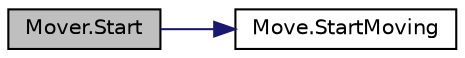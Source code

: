 digraph "Mover.Start"
{
  edge [fontname="Helvetica",fontsize="10",labelfontname="Helvetica",labelfontsize="10"];
  node [fontname="Helvetica",fontsize="10",shape=record];
  rankdir="LR";
  Node4 [label="Mover.Start",height=0.2,width=0.4,color="black", fillcolor="grey75", style="filled", fontcolor="black"];
  Node4 -> Node5 [color="midnightblue",fontsize="10",style="solid",fontname="Helvetica"];
  Node5 [label="Move.StartMoving",height=0.2,width=0.4,color="black", fillcolor="white", style="filled",URL="$class_move.html#a09dc6c5b78d656993068352b16f40a3e",tooltip="Starts or restarts the movement in the current assigned path queue "];
}
